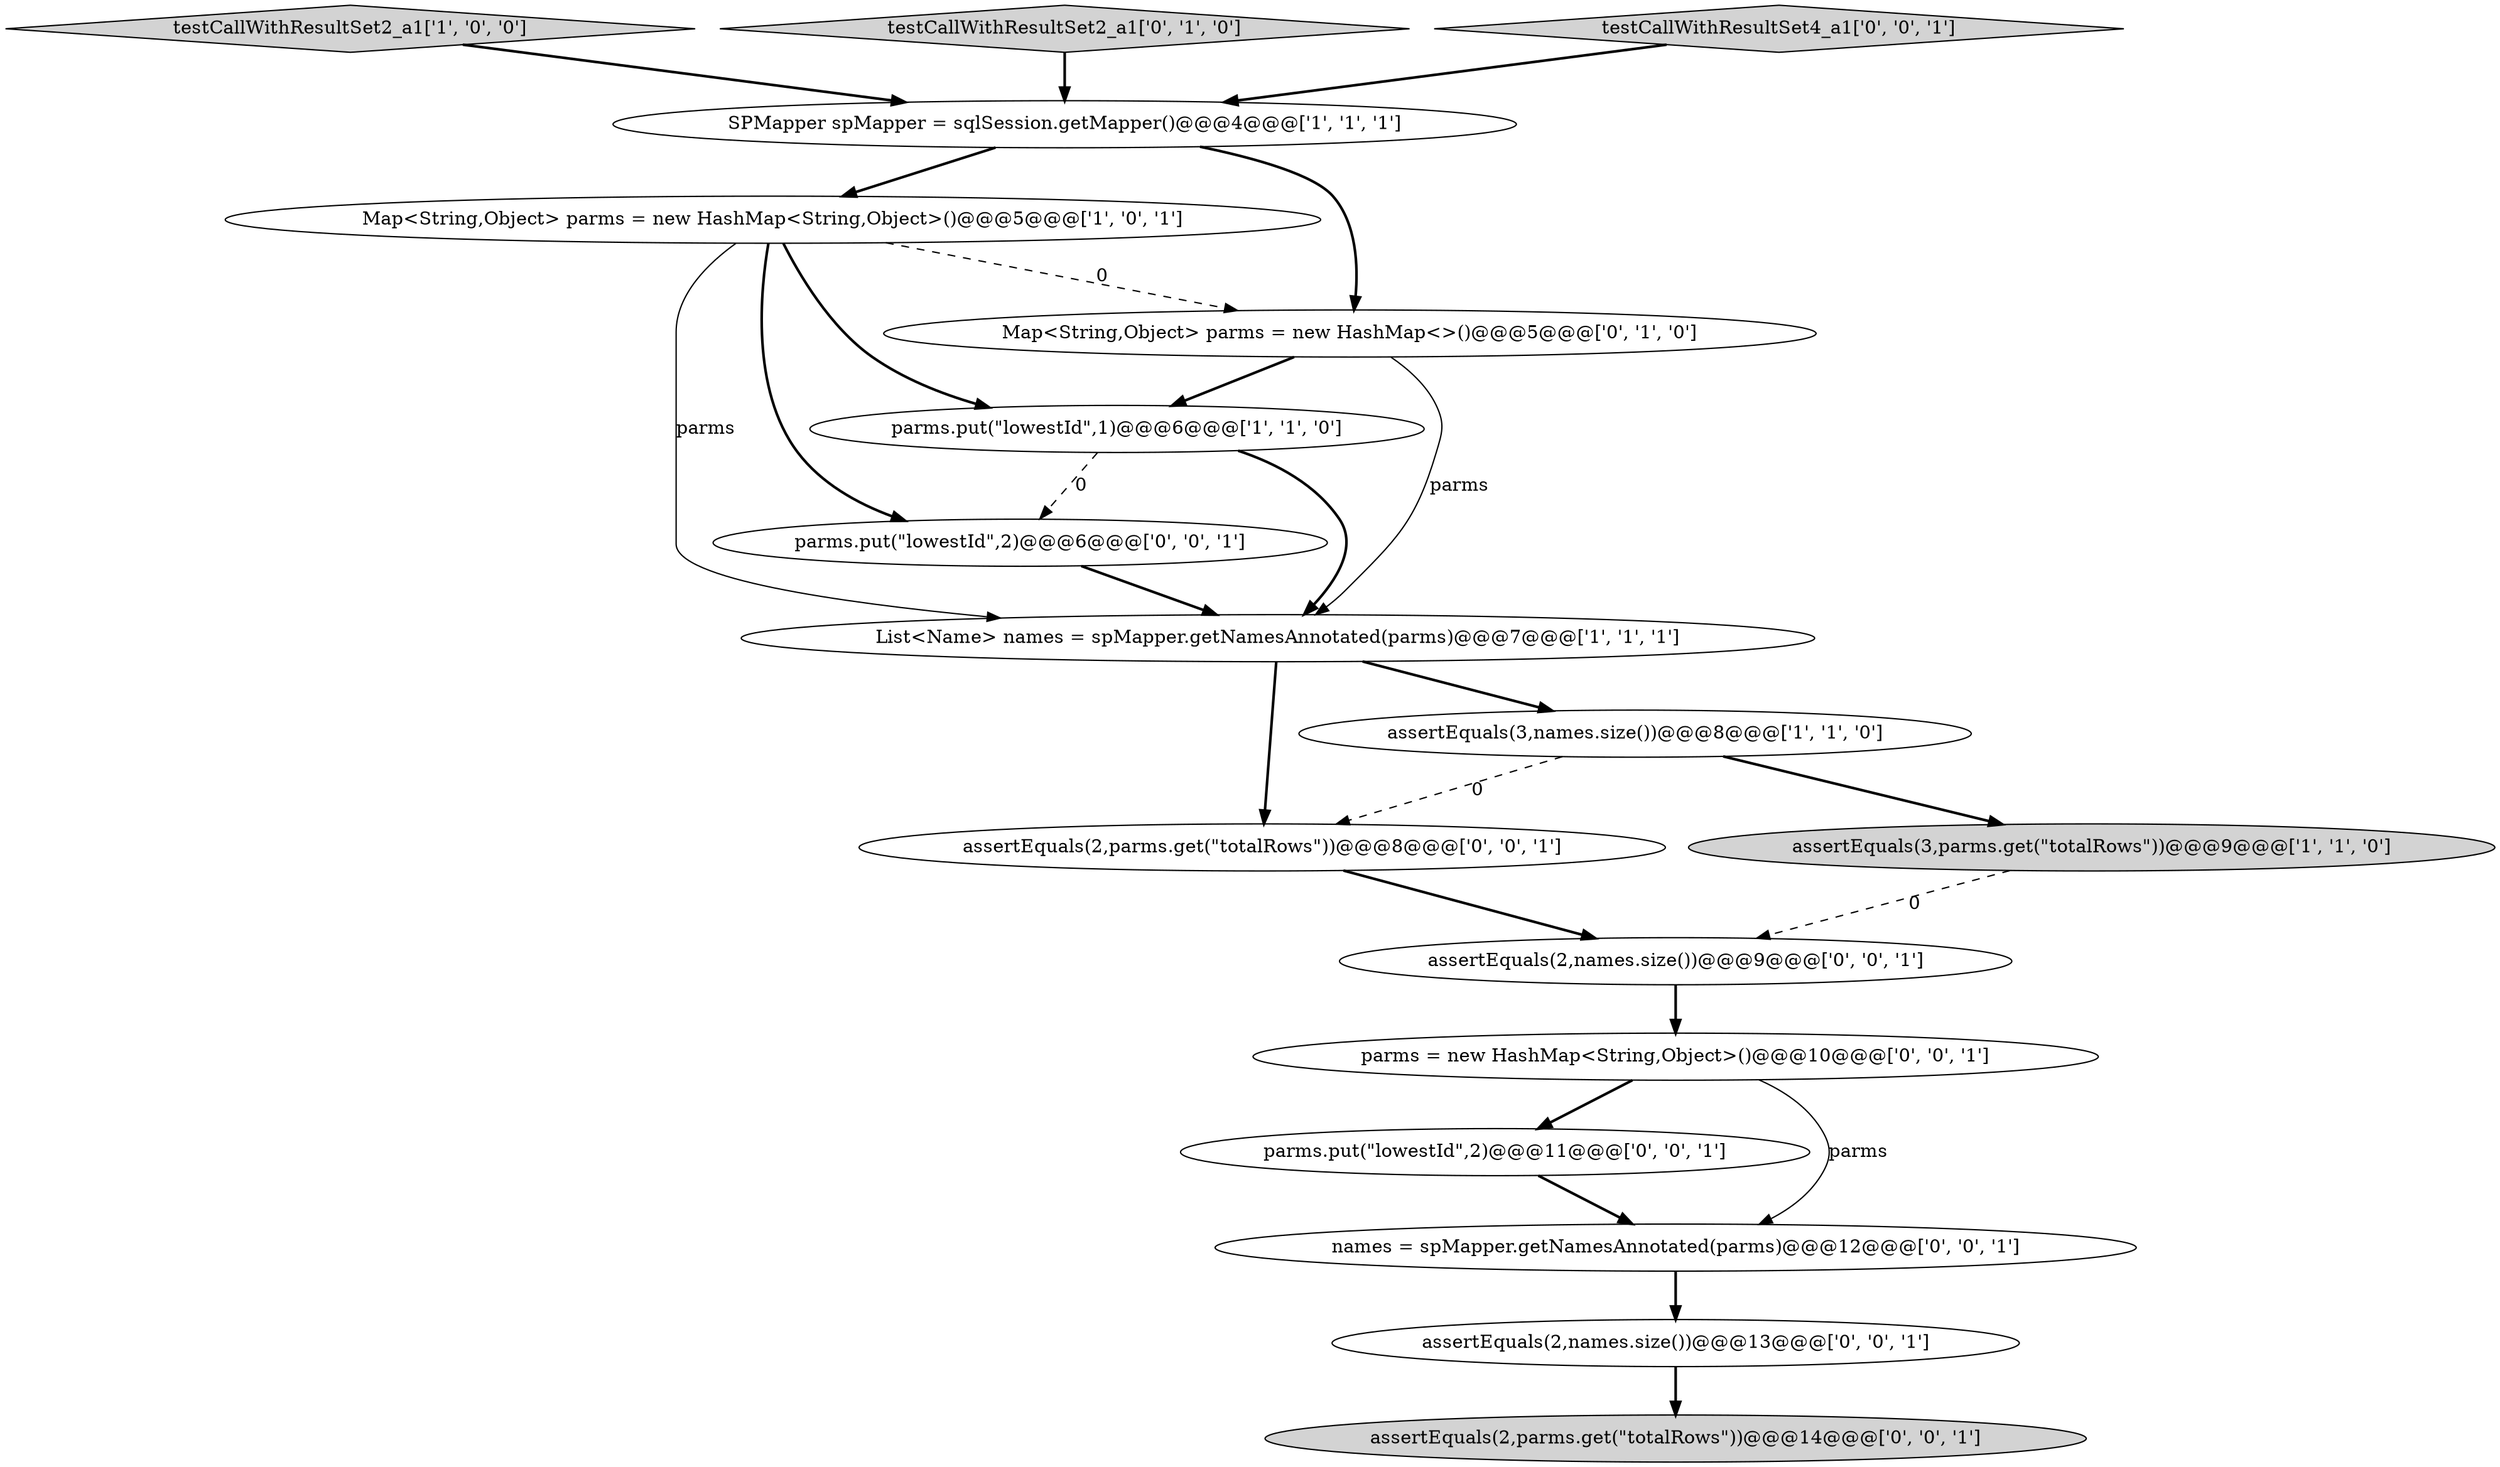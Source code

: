 digraph {
13 [style = filled, label = "assertEquals(2,names.size())@@@13@@@['0', '0', '1']", fillcolor = white, shape = ellipse image = "AAA0AAABBB3BBB"];
5 [style = filled, label = "testCallWithResultSet2_a1['1', '0', '0']", fillcolor = lightgray, shape = diamond image = "AAA0AAABBB1BBB"];
2 [style = filled, label = "assertEquals(3,parms.get(\"totalRows\"))@@@9@@@['1', '1', '0']", fillcolor = lightgray, shape = ellipse image = "AAA0AAABBB1BBB"];
7 [style = filled, label = "testCallWithResultSet2_a1['0', '1', '0']", fillcolor = lightgray, shape = diamond image = "AAA0AAABBB2BBB"];
10 [style = filled, label = "parms.put(\"lowestId\",2)@@@11@@@['0', '0', '1']", fillcolor = white, shape = ellipse image = "AAA0AAABBB3BBB"];
16 [style = filled, label = "names = spMapper.getNamesAnnotated(parms)@@@12@@@['0', '0', '1']", fillcolor = white, shape = ellipse image = "AAA0AAABBB3BBB"];
0 [style = filled, label = "parms.put(\"lowestId\",1)@@@6@@@['1', '1', '0']", fillcolor = white, shape = ellipse image = "AAA0AAABBB1BBB"];
1 [style = filled, label = "List<Name> names = spMapper.getNamesAnnotated(parms)@@@7@@@['1', '1', '1']", fillcolor = white, shape = ellipse image = "AAA0AAABBB1BBB"];
15 [style = filled, label = "testCallWithResultSet4_a1['0', '0', '1']", fillcolor = lightgray, shape = diamond image = "AAA0AAABBB3BBB"];
4 [style = filled, label = "Map<String,Object> parms = new HashMap<String,Object>()@@@5@@@['1', '0', '1']", fillcolor = white, shape = ellipse image = "AAA0AAABBB1BBB"];
11 [style = filled, label = "assertEquals(2,parms.get(\"totalRows\"))@@@8@@@['0', '0', '1']", fillcolor = white, shape = ellipse image = "AAA0AAABBB3BBB"];
14 [style = filled, label = "parms.put(\"lowestId\",2)@@@6@@@['0', '0', '1']", fillcolor = white, shape = ellipse image = "AAA0AAABBB3BBB"];
6 [style = filled, label = "assertEquals(3,names.size())@@@8@@@['1', '1', '0']", fillcolor = white, shape = ellipse image = "AAA0AAABBB1BBB"];
9 [style = filled, label = "parms = new HashMap<String,Object>()@@@10@@@['0', '0', '1']", fillcolor = white, shape = ellipse image = "AAA0AAABBB3BBB"];
12 [style = filled, label = "assertEquals(2,names.size())@@@9@@@['0', '0', '1']", fillcolor = white, shape = ellipse image = "AAA0AAABBB3BBB"];
8 [style = filled, label = "Map<String,Object> parms = new HashMap<>()@@@5@@@['0', '1', '0']", fillcolor = white, shape = ellipse image = "AAA1AAABBB2BBB"];
17 [style = filled, label = "assertEquals(2,parms.get(\"totalRows\"))@@@14@@@['0', '0', '1']", fillcolor = lightgray, shape = ellipse image = "AAA0AAABBB3BBB"];
3 [style = filled, label = "SPMapper spMapper = sqlSession.getMapper()@@@4@@@['1', '1', '1']", fillcolor = white, shape = ellipse image = "AAA0AAABBB1BBB"];
10->16 [style = bold, label=""];
4->1 [style = solid, label="parms"];
8->1 [style = solid, label="parms"];
11->12 [style = bold, label=""];
8->0 [style = bold, label=""];
9->16 [style = solid, label="parms"];
13->17 [style = bold, label=""];
0->14 [style = dashed, label="0"];
16->13 [style = bold, label=""];
1->6 [style = bold, label=""];
0->1 [style = bold, label=""];
6->2 [style = bold, label=""];
1->11 [style = bold, label=""];
14->1 [style = bold, label=""];
7->3 [style = bold, label=""];
12->9 [style = bold, label=""];
3->8 [style = bold, label=""];
4->8 [style = dashed, label="0"];
15->3 [style = bold, label=""];
4->14 [style = bold, label=""];
5->3 [style = bold, label=""];
6->11 [style = dashed, label="0"];
3->4 [style = bold, label=""];
4->0 [style = bold, label=""];
2->12 [style = dashed, label="0"];
9->10 [style = bold, label=""];
}
